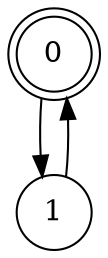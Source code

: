 
digraph{
//Nodos
node[shape=doublecircle] Node0 [label="0"];
node[shape=circle] Node1 [label="1"];
//MAL ESCRITO
Node0->Node1 [etiqueta="a"];
Node1->Node0 [etiqueta="a"];
}
